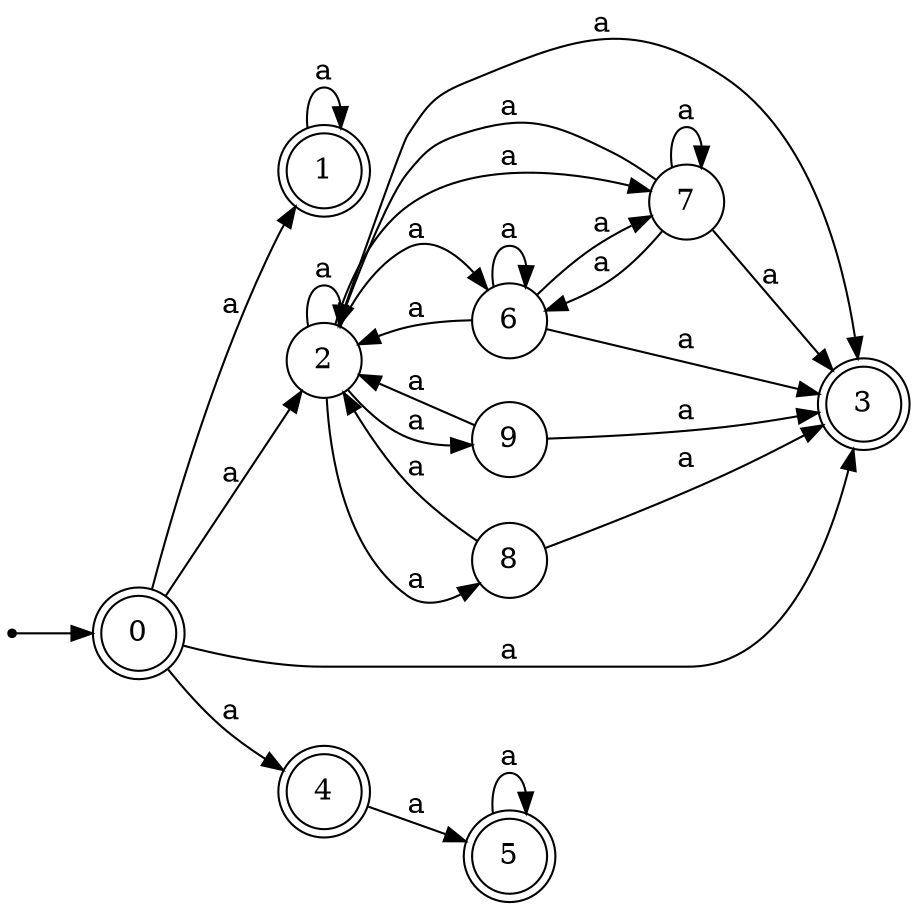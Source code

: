digraph finite_state_machine {
rankdir=LR;
size="20,20";
node [shape = point]; "dummy0"
node [shape = doublecircle]; "0";"dummy0" -> "0";
node [shape = doublecircle]; "1";node [shape = circle]; "2";
node [shape = doublecircle]; "3";node [shape = doublecircle]; "4";node [shape = doublecircle]; "5";node [shape = circle]; "6";
node [shape = circle]; "7";
node [shape = circle]; "8";
node [shape = circle]; "9";
"0" -> "1" [label = "a"];
 "0" -> "2" [label = "a"];
 "0" -> "3" [label = "a"];
 "0" -> "4" [label = "a"];
 "4" -> "5" [label = "a"];
 "5" -> "5" [label = "a"];
 "2" -> "2" [label = "a"];
 "2" -> "3" [label = "a"];
 "2" -> "6" [label = "a"];
 "2" -> "7" [label = "a"];
 "2" -> "8" [label = "a"];
 "2" -> "9" [label = "a"];
 "9" -> "2" [label = "a"];
 "9" -> "3" [label = "a"];
 "8" -> "2" [label = "a"];
 "8" -> "3" [label = "a"];
 "7" -> "2" [label = "a"];
 "7" -> "3" [label = "a"];
 "7" -> "6" [label = "a"];
 "7" -> "7" [label = "a"];
 "6" -> "2" [label = "a"];
 "6" -> "3" [label = "a"];
 "6" -> "6" [label = "a"];
 "6" -> "7" [label = "a"];
 "1" -> "1" [label = "a"];
 }
